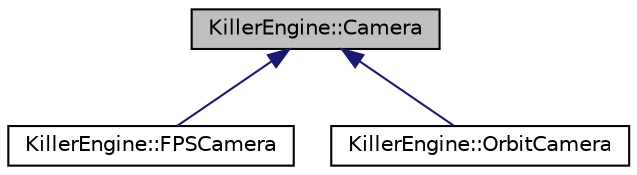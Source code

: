 digraph "KillerEngine::Camera"
{
  edge [fontname="Helvetica",fontsize="10",labelfontname="Helvetica",labelfontsize="10"];
  node [fontname="Helvetica",fontsize="10",shape=record];
  Node0 [label="KillerEngine::Camera",height=0.2,width=0.4,color="black", fillcolor="grey75", style="filled", fontcolor="black"];
  Node0 -> Node1 [dir="back",color="midnightblue",fontsize="10",style="solid",fontname="Helvetica"];
  Node1 [label="KillerEngine::FPSCamera",height=0.2,width=0.4,color="black", fillcolor="white", style="filled",URL="$class_killer_engine_1_1_f_p_s_camera.html"];
  Node0 -> Node2 [dir="back",color="midnightblue",fontsize="10",style="solid",fontname="Helvetica"];
  Node2 [label="KillerEngine::OrbitCamera",height=0.2,width=0.4,color="black", fillcolor="white", style="filled",URL="$class_killer_engine_1_1_orbit_camera.html"];
}
